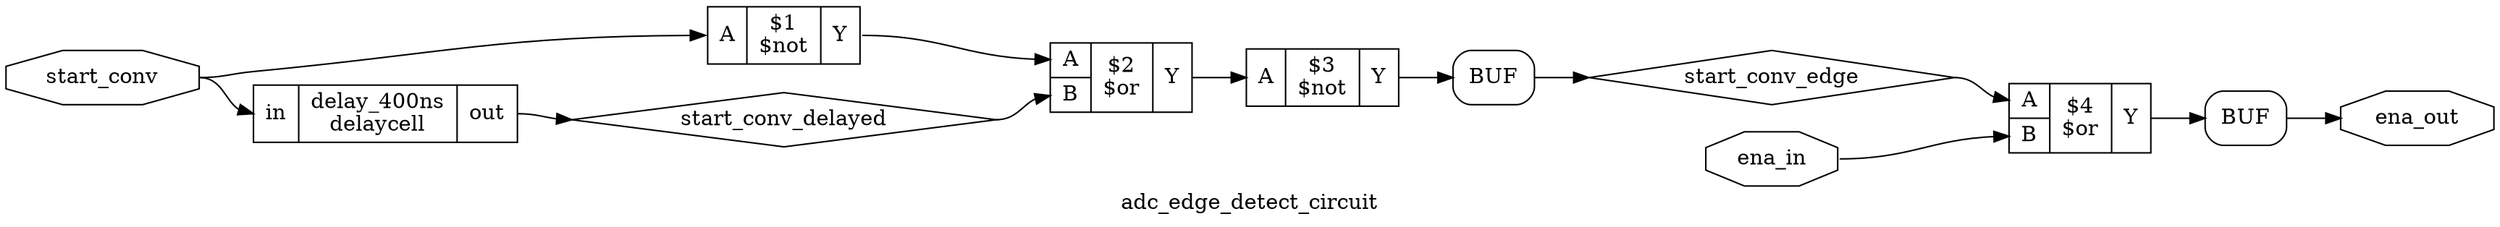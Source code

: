digraph "adc_edge_detect_circuit" {
label="adc_edge_detect_circuit";
rankdir="LR";
remincross=true;
n5 [ shape=diamond, label="start_conv_edge", color="black", fontcolor="black" ];
n6 [ shape=diamond, label="start_conv_delayed", color="black", fontcolor="black" ];
n7 [ shape=octagon, label="ena_out", color="black", fontcolor="black" ];
n8 [ shape=octagon, label="start_conv", color="black", fontcolor="black" ];
n9 [ shape=octagon, label="ena_in", color="black", fontcolor="black" ];
c13 [ shape=record, label="{{<p10> A|<p11> B}|$4\n$or|{<p12> Y}}" ];
c14 [ shape=record, label="{{<p10> A}|$3\n$not|{<p12> Y}}" ];
c15 [ shape=record, label="{{<p10> A|<p11> B}|$2\n$or|{<p12> Y}}" ];
c16 [ shape=record, label="{{<p10> A}|$1\n$not|{<p12> Y}}" ];
c19 [ shape=record, label="{{<p17> in}|delay_400ns\ndelaycell|{<p18> out}}" ];
x0 [shape=box, style=rounded, label="BUF"];
x1 [shape=box, style=rounded, label="BUF"];
c13:p12:e -> x1:w:w [color="black", label=""];
c14:p12:e -> x0:w:w [color="black", label=""];
c15:p12:e -> c14:p10:w [color="black", label=""];
c16:p12:e -> c15:p10:w [color="black", label=""];
x0:e:e -> n5:w [color="black", label=""];
n5:e -> c13:p10:w [color="black", label=""];
c19:p18:e -> n6:w [color="black", label=""];
n6:e -> c15:p11:w [color="black", label=""];
x1:e:e -> n7:w [color="black", label=""];
n8:e -> c16:p10:w [color="black", label=""];
n8:e -> c19:p17:w [color="black", label=""];
n9:e -> c13:p11:w [color="black", label=""];
}

